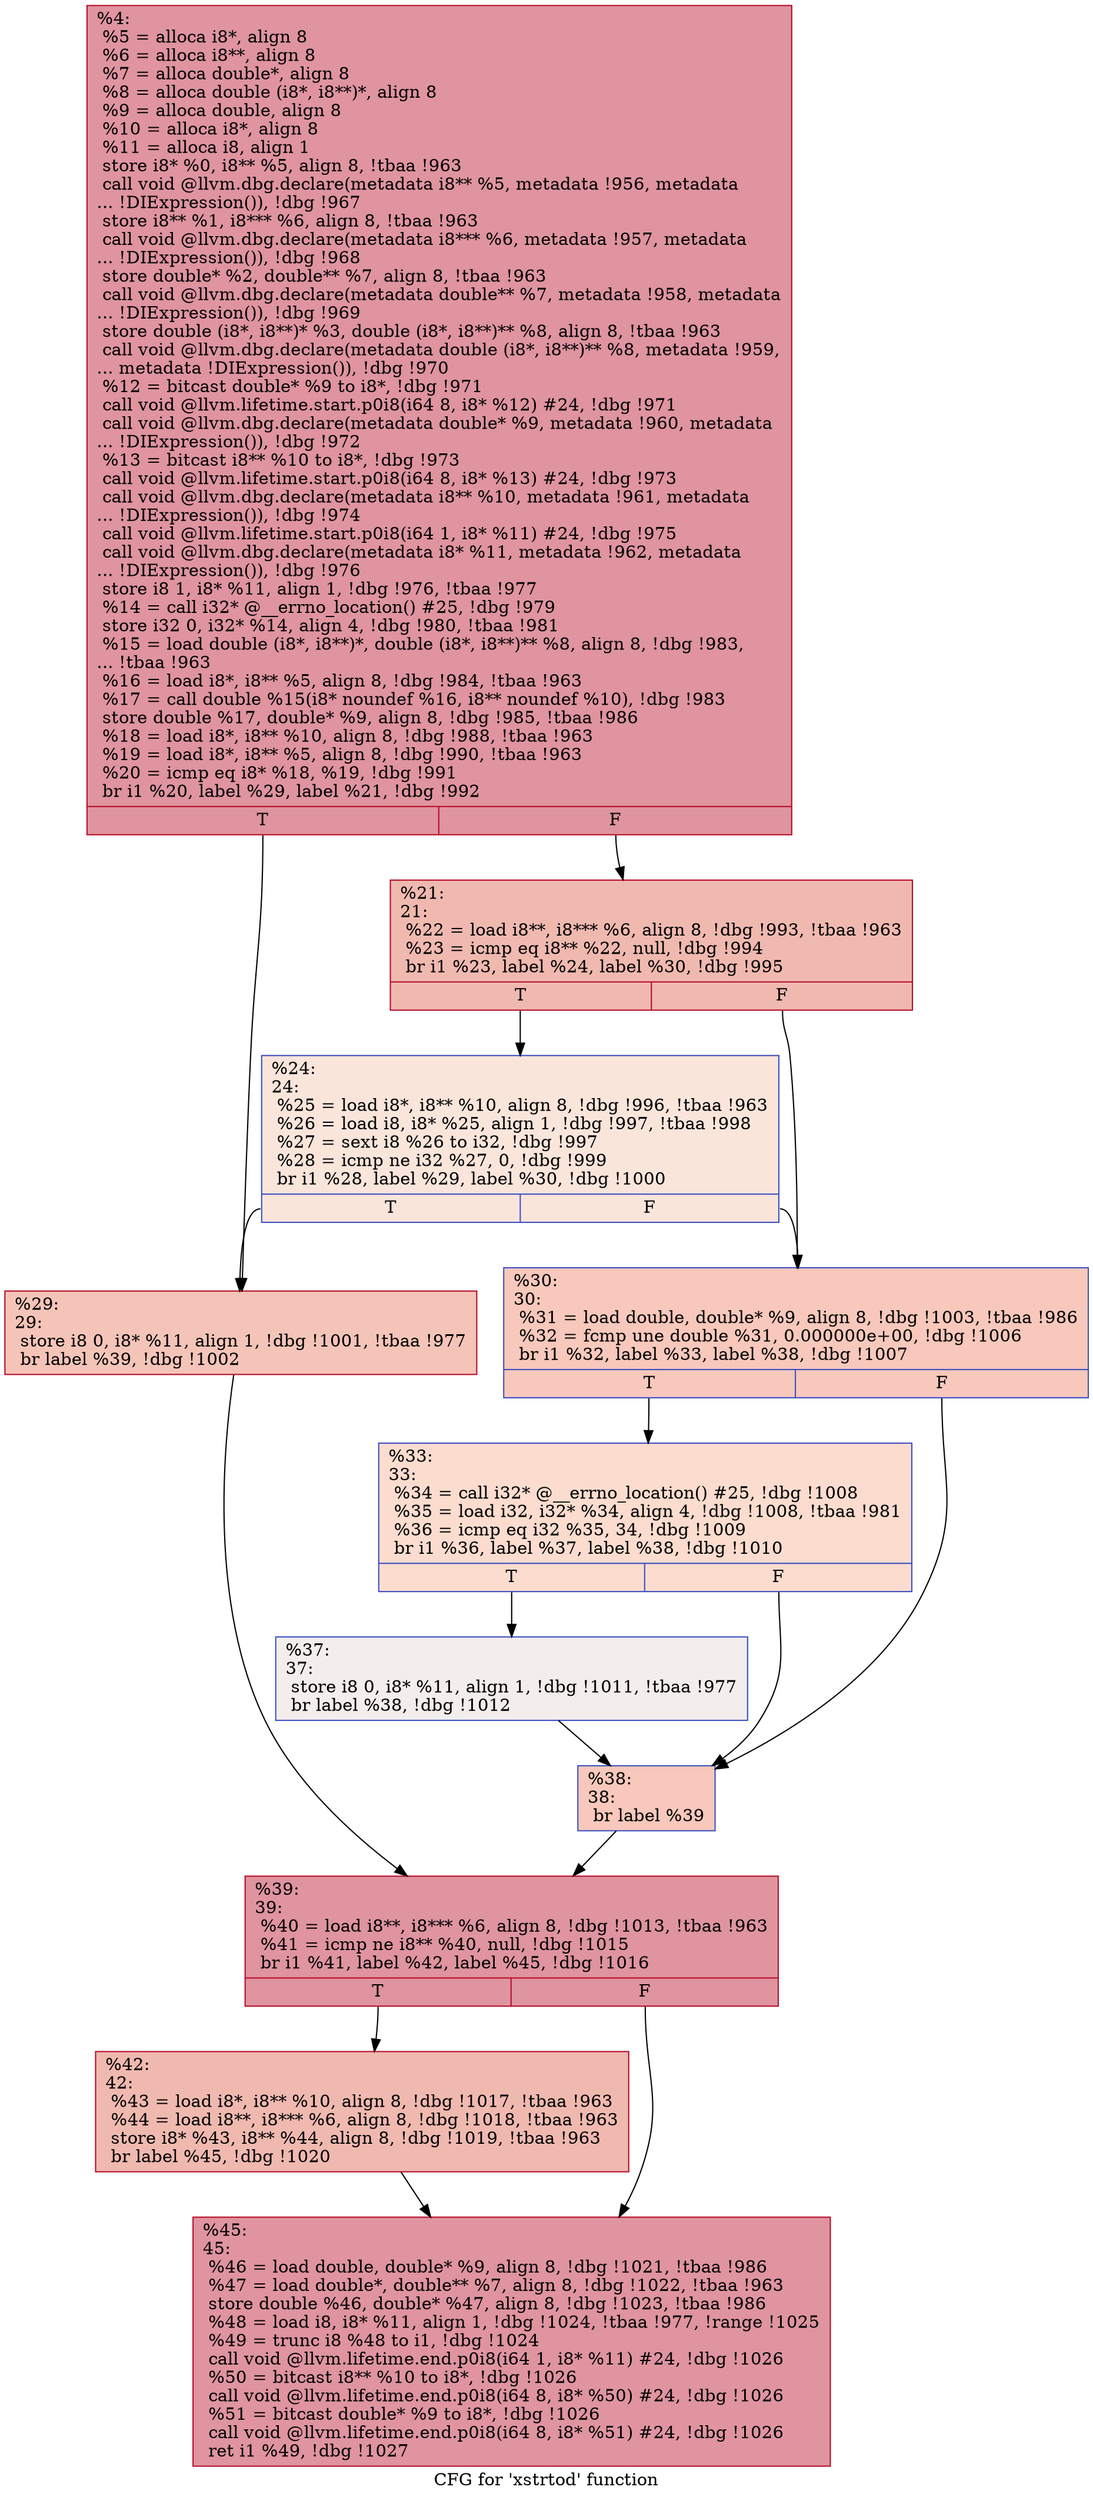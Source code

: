 digraph "CFG for 'xstrtod' function" {
	label="CFG for 'xstrtod' function";

	Node0x13112e0 [shape=record,color="#b70d28ff", style=filled, fillcolor="#b70d2870",label="{%4:\l  %5 = alloca i8*, align 8\l  %6 = alloca i8**, align 8\l  %7 = alloca double*, align 8\l  %8 = alloca double (i8*, i8**)*, align 8\l  %9 = alloca double, align 8\l  %10 = alloca i8*, align 8\l  %11 = alloca i8, align 1\l  store i8* %0, i8** %5, align 8, !tbaa !963\l  call void @llvm.dbg.declare(metadata i8** %5, metadata !956, metadata\l... !DIExpression()), !dbg !967\l  store i8** %1, i8*** %6, align 8, !tbaa !963\l  call void @llvm.dbg.declare(metadata i8*** %6, metadata !957, metadata\l... !DIExpression()), !dbg !968\l  store double* %2, double** %7, align 8, !tbaa !963\l  call void @llvm.dbg.declare(metadata double** %7, metadata !958, metadata\l... !DIExpression()), !dbg !969\l  store double (i8*, i8**)* %3, double (i8*, i8**)** %8, align 8, !tbaa !963\l  call void @llvm.dbg.declare(metadata double (i8*, i8**)** %8, metadata !959,\l... metadata !DIExpression()), !dbg !970\l  %12 = bitcast double* %9 to i8*, !dbg !971\l  call void @llvm.lifetime.start.p0i8(i64 8, i8* %12) #24, !dbg !971\l  call void @llvm.dbg.declare(metadata double* %9, metadata !960, metadata\l... !DIExpression()), !dbg !972\l  %13 = bitcast i8** %10 to i8*, !dbg !973\l  call void @llvm.lifetime.start.p0i8(i64 8, i8* %13) #24, !dbg !973\l  call void @llvm.dbg.declare(metadata i8** %10, metadata !961, metadata\l... !DIExpression()), !dbg !974\l  call void @llvm.lifetime.start.p0i8(i64 1, i8* %11) #24, !dbg !975\l  call void @llvm.dbg.declare(metadata i8* %11, metadata !962, metadata\l... !DIExpression()), !dbg !976\l  store i8 1, i8* %11, align 1, !dbg !976, !tbaa !977\l  %14 = call i32* @__errno_location() #25, !dbg !979\l  store i32 0, i32* %14, align 4, !dbg !980, !tbaa !981\l  %15 = load double (i8*, i8**)*, double (i8*, i8**)** %8, align 8, !dbg !983,\l... !tbaa !963\l  %16 = load i8*, i8** %5, align 8, !dbg !984, !tbaa !963\l  %17 = call double %15(i8* noundef %16, i8** noundef %10), !dbg !983\l  store double %17, double* %9, align 8, !dbg !985, !tbaa !986\l  %18 = load i8*, i8** %10, align 8, !dbg !988, !tbaa !963\l  %19 = load i8*, i8** %5, align 8, !dbg !990, !tbaa !963\l  %20 = icmp eq i8* %18, %19, !dbg !991\l  br i1 %20, label %29, label %21, !dbg !992\l|{<s0>T|<s1>F}}"];
	Node0x13112e0:s0 -> Node0x13140d0;
	Node0x13112e0:s1 -> Node0x1314030;
	Node0x1314030 [shape=record,color="#b70d28ff", style=filled, fillcolor="#de614d70",label="{%21:\l21:                                               \l  %22 = load i8**, i8*** %6, align 8, !dbg !993, !tbaa !963\l  %23 = icmp eq i8** %22, null, !dbg !994\l  br i1 %23, label %24, label %30, !dbg !995\l|{<s0>T|<s1>F}}"];
	Node0x1314030:s0 -> Node0x1314080;
	Node0x1314030:s1 -> Node0x1314120;
	Node0x1314080 [shape=record,color="#3d50c3ff", style=filled, fillcolor="#f4c5ad70",label="{%24:\l24:                                               \l  %25 = load i8*, i8** %10, align 8, !dbg !996, !tbaa !963\l  %26 = load i8, i8* %25, align 1, !dbg !997, !tbaa !998\l  %27 = sext i8 %26 to i32, !dbg !997\l  %28 = icmp ne i32 %27, 0, !dbg !999\l  br i1 %28, label %29, label %30, !dbg !1000\l|{<s0>T|<s1>F}}"];
	Node0x1314080:s0 -> Node0x13140d0;
	Node0x1314080:s1 -> Node0x1314120;
	Node0x13140d0 [shape=record,color="#b70d28ff", style=filled, fillcolor="#e97a5f70",label="{%29:\l29:                                               \l  store i8 0, i8* %11, align 1, !dbg !1001, !tbaa !977\l  br label %39, !dbg !1002\l}"];
	Node0x13140d0 -> Node0x1314260;
	Node0x1314120 [shape=record,color="#3d50c3ff", style=filled, fillcolor="#ed836670",label="{%30:\l30:                                               \l  %31 = load double, double* %9, align 8, !dbg !1003, !tbaa !986\l  %32 = fcmp une double %31, 0.000000e+00, !dbg !1006\l  br i1 %32, label %33, label %38, !dbg !1007\l|{<s0>T|<s1>F}}"];
	Node0x1314120:s0 -> Node0x1314170;
	Node0x1314120:s1 -> Node0x1314210;
	Node0x1314170 [shape=record,color="#3d50c3ff", style=filled, fillcolor="#f7af9170",label="{%33:\l33:                                               \l  %34 = call i32* @__errno_location() #25, !dbg !1008\l  %35 = load i32, i32* %34, align 4, !dbg !1008, !tbaa !981\l  %36 = icmp eq i32 %35, 34, !dbg !1009\l  br i1 %36, label %37, label %38, !dbg !1010\l|{<s0>T|<s1>F}}"];
	Node0x1314170:s0 -> Node0x13141c0;
	Node0x1314170:s1 -> Node0x1314210;
	Node0x13141c0 [shape=record,color="#3d50c3ff", style=filled, fillcolor="#e3d9d370",label="{%37:\l37:                                               \l  store i8 0, i8* %11, align 1, !dbg !1011, !tbaa !977\l  br label %38, !dbg !1012\l}"];
	Node0x13141c0 -> Node0x1314210;
	Node0x1314210 [shape=record,color="#3d50c3ff", style=filled, fillcolor="#ed836670",label="{%38:\l38:                                               \l  br label %39\l}"];
	Node0x1314210 -> Node0x1314260;
	Node0x1314260 [shape=record,color="#b70d28ff", style=filled, fillcolor="#b70d2870",label="{%39:\l39:                                               \l  %40 = load i8**, i8*** %6, align 8, !dbg !1013, !tbaa !963\l  %41 = icmp ne i8** %40, null, !dbg !1015\l  br i1 %41, label %42, label %45, !dbg !1016\l|{<s0>T|<s1>F}}"];
	Node0x1314260:s0 -> Node0x13142b0;
	Node0x1314260:s1 -> Node0x1314300;
	Node0x13142b0 [shape=record,color="#b70d28ff", style=filled, fillcolor="#de614d70",label="{%42:\l42:                                               \l  %43 = load i8*, i8** %10, align 8, !dbg !1017, !tbaa !963\l  %44 = load i8**, i8*** %6, align 8, !dbg !1018, !tbaa !963\l  store i8* %43, i8** %44, align 8, !dbg !1019, !tbaa !963\l  br label %45, !dbg !1020\l}"];
	Node0x13142b0 -> Node0x1314300;
	Node0x1314300 [shape=record,color="#b70d28ff", style=filled, fillcolor="#b70d2870",label="{%45:\l45:                                               \l  %46 = load double, double* %9, align 8, !dbg !1021, !tbaa !986\l  %47 = load double*, double** %7, align 8, !dbg !1022, !tbaa !963\l  store double %46, double* %47, align 8, !dbg !1023, !tbaa !986\l  %48 = load i8, i8* %11, align 1, !dbg !1024, !tbaa !977, !range !1025\l  %49 = trunc i8 %48 to i1, !dbg !1024\l  call void @llvm.lifetime.end.p0i8(i64 1, i8* %11) #24, !dbg !1026\l  %50 = bitcast i8** %10 to i8*, !dbg !1026\l  call void @llvm.lifetime.end.p0i8(i64 8, i8* %50) #24, !dbg !1026\l  %51 = bitcast double* %9 to i8*, !dbg !1026\l  call void @llvm.lifetime.end.p0i8(i64 8, i8* %51) #24, !dbg !1026\l  ret i1 %49, !dbg !1027\l}"];
}
